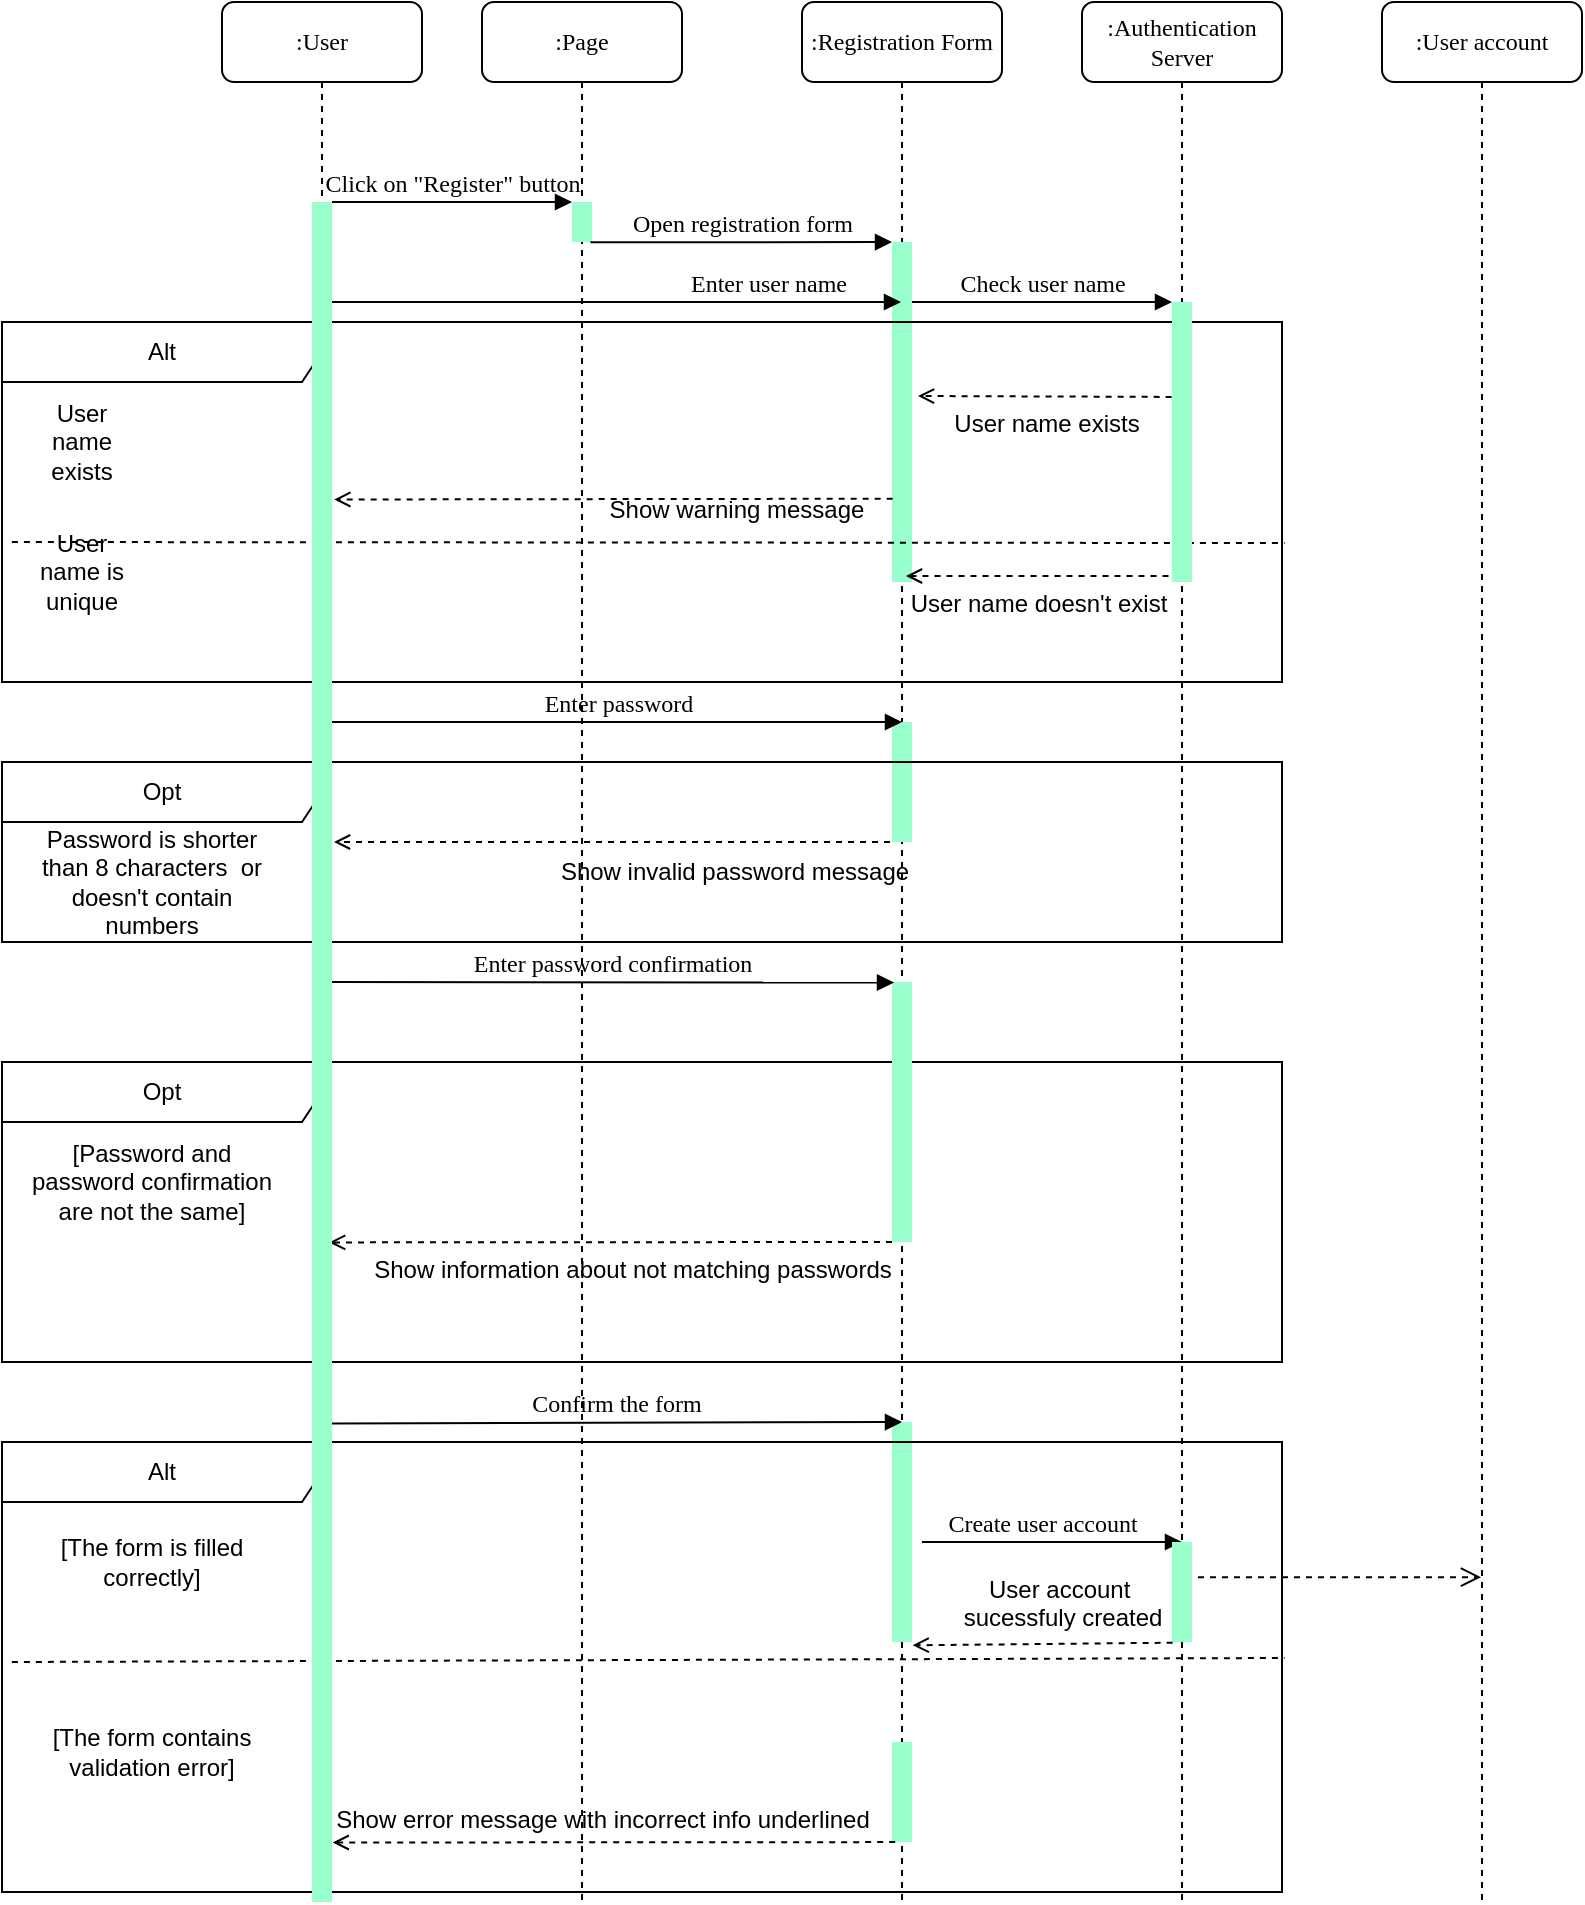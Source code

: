 <mxfile version="24.7.5">
  <diagram name="Page-1" id="13e1069c-82ec-6db2-03f1-153e76fe0fe0">
    <mxGraphModel dx="2137" dy="870" grid="0" gridSize="10" guides="0" tooltips="1" connect="1" arrows="1" fold="1" page="1" pageScale="1" pageWidth="1100" pageHeight="850" background="none" math="0" shadow="0">
      <root>
        <mxCell id="0" />
        <mxCell id="1" parent="0" />
        <mxCell id="7baba1c4bc27f4b0-2" value=":Page" style="shape=umlLifeline;perimeter=lifelinePerimeter;whiteSpace=wrap;html=1;container=1;collapsible=0;recursiveResize=0;outlineConnect=0;rounded=1;shadow=0;comic=0;labelBackgroundColor=none;strokeWidth=1;fontFamily=Verdana;fontSize=12;align=center;" parent="1" vertex="1">
          <mxGeometry x="240" y="80" width="100" height="950" as="geometry" />
        </mxCell>
        <mxCell id="7baba1c4bc27f4b0-10" value="" style="html=1;points=[];perimeter=orthogonalPerimeter;rounded=0;shadow=0;comic=0;labelBackgroundColor=none;strokeWidth=1;fontFamily=Verdana;fontSize=12;align=center;fillColor=#99FFCC;strokeColor=none;" parent="7baba1c4bc27f4b0-2" vertex="1">
          <mxGeometry x="45" y="100" width="10" height="20" as="geometry" />
        </mxCell>
        <mxCell id="7baba1c4bc27f4b0-3" value=":Registration Form" style="shape=umlLifeline;perimeter=lifelinePerimeter;whiteSpace=wrap;html=1;container=1;collapsible=0;recursiveResize=0;outlineConnect=0;rounded=1;shadow=0;comic=0;labelBackgroundColor=none;strokeWidth=1;fontFamily=Verdana;fontSize=12;align=center;" parent="1" vertex="1">
          <mxGeometry x="400" y="80" width="100" height="950" as="geometry" />
        </mxCell>
        <mxCell id="7baba1c4bc27f4b0-17" value="Check user name" style="html=1;verticalAlign=bottom;endArrow=block;labelBackgroundColor=none;fontFamily=Verdana;fontSize=12;edgeStyle=elbowEdgeStyle;elbow=vertical;" parent="7baba1c4bc27f4b0-3" edge="1">
          <mxGeometry relative="1" as="geometry">
            <mxPoint x="55" y="150" as="sourcePoint" />
            <Array as="points">
              <mxPoint x="60" y="150" />
            </Array>
            <mxPoint x="185" y="150" as="targetPoint" />
          </mxGeometry>
        </mxCell>
        <mxCell id="iImowtzehrR9jhTxPyKj-16" value="" style="html=1;points=[];perimeter=orthogonalPerimeter;rounded=0;shadow=0;comic=0;labelBackgroundColor=none;strokeWidth=1;fontFamily=Verdana;fontSize=12;align=center;fillColor=#99FFCC;strokeColor=none;" vertex="1" parent="7baba1c4bc27f4b0-3">
          <mxGeometry x="45" y="360" width="10" height="60" as="geometry" />
        </mxCell>
        <mxCell id="7baba1c4bc27f4b0-13" value="" style="html=1;points=[];perimeter=orthogonalPerimeter;rounded=0;shadow=0;comic=0;labelBackgroundColor=none;strokeWidth=1;fontFamily=Verdana;fontSize=12;align=center;fillColor=#99FFCC;strokeColor=none;" parent="7baba1c4bc27f4b0-3" vertex="1">
          <mxGeometry x="45" y="120" width="10" height="170" as="geometry" />
        </mxCell>
        <mxCell id="7baba1c4bc27f4b0-22" value="" style="html=1;points=[];perimeter=orthogonalPerimeter;rounded=0;shadow=0;comic=0;labelBackgroundColor=none;strokeWidth=1;fontFamily=Verdana;fontSize=12;align=center;fillColor=#99FFCC;strokeColor=none;" parent="7baba1c4bc27f4b0-3" vertex="1">
          <mxGeometry x="45" y="710" width="10" height="110" as="geometry" />
        </mxCell>
        <mxCell id="iImowtzehrR9jhTxPyKj-41" value="" style="html=1;points=[];perimeter=orthogonalPerimeter;rounded=0;shadow=0;comic=0;labelBackgroundColor=none;strokeWidth=1;fontFamily=Verdana;fontSize=12;align=center;fillColor=#99FFCC;strokeColor=none;" vertex="1" parent="7baba1c4bc27f4b0-3">
          <mxGeometry x="45" y="870" width="10" height="50" as="geometry" />
        </mxCell>
        <mxCell id="7baba1c4bc27f4b0-4" value=":Authentication Server" style="shape=umlLifeline;perimeter=lifelinePerimeter;whiteSpace=wrap;html=1;container=1;collapsible=0;recursiveResize=0;outlineConnect=0;rounded=1;shadow=0;comic=0;labelBackgroundColor=none;strokeWidth=1;fontFamily=Verdana;fontSize=12;align=center;" parent="1" vertex="1">
          <mxGeometry x="540" y="80" width="100" height="950" as="geometry" />
        </mxCell>
        <mxCell id="7baba1c4bc27f4b0-23" value="Enter password" style="html=1;verticalAlign=bottom;endArrow=block;labelBackgroundColor=none;fontFamily=Verdana;fontSize=12;" parent="1" source="7baba1c4bc27f4b0-9" edge="1">
          <mxGeometry relative="1" as="geometry">
            <mxPoint x="510" y="420" as="sourcePoint" />
            <mxPoint x="450" y="440" as="targetPoint" />
          </mxGeometry>
        </mxCell>
        <mxCell id="7baba1c4bc27f4b0-11" value="Click on &quot;Register&quot; button" style="html=1;verticalAlign=bottom;endArrow=block;entryX=0;entryY=0;labelBackgroundColor=none;fontFamily=Verdana;fontSize=12;edgeStyle=elbowEdgeStyle;elbow=vertical;" parent="1" source="7baba1c4bc27f4b0-9" target="7baba1c4bc27f4b0-10" edge="1">
          <mxGeometry relative="1" as="geometry">
            <mxPoint x="220" y="190" as="sourcePoint" />
          </mxGeometry>
        </mxCell>
        <mxCell id="7baba1c4bc27f4b0-14" value="Open registration form" style="html=1;verticalAlign=bottom;endArrow=block;entryX=0;entryY=0;labelBackgroundColor=none;fontFamily=Verdana;fontSize=12;edgeStyle=elbowEdgeStyle;elbow=vertical;exitX=0.924;exitY=1.007;exitDx=0;exitDy=0;exitPerimeter=0;" parent="1" source="7baba1c4bc27f4b0-10" target="7baba1c4bc27f4b0-13" edge="1">
          <mxGeometry relative="1" as="geometry">
            <mxPoint x="370" y="200" as="sourcePoint" />
          </mxGeometry>
        </mxCell>
        <mxCell id="iImowtzehrR9jhTxPyKj-2" value="Alt" style="shape=umlFrame;whiteSpace=wrap;html=1;pointerEvents=0;recursiveResize=0;container=1;collapsible=0;width=160;" vertex="1" parent="1">
          <mxGeometry y="240" width="640" height="180" as="geometry" />
        </mxCell>
        <mxCell id="iImowtzehrR9jhTxPyKj-5" value="User name exists" style="text;html=1;align=center;verticalAlign=middle;whiteSpace=wrap;rounded=0;" vertex="1" parent="iImowtzehrR9jhTxPyKj-2">
          <mxGeometry x="10" y="45" width="60" height="30" as="geometry" />
        </mxCell>
        <mxCell id="iImowtzehrR9jhTxPyKj-6" value="User name is unique" style="text;html=1;align=center;verticalAlign=middle;whiteSpace=wrap;rounded=0;" vertex="1" parent="iImowtzehrR9jhTxPyKj-2">
          <mxGeometry x="10" y="110" width="60" height="30" as="geometry" />
        </mxCell>
        <mxCell id="iImowtzehrR9jhTxPyKj-4" value="" style="endArrow=none;dashed=1;html=1;rounded=0;exitX=0.004;exitY=0.472;exitDx=0;exitDy=0;exitPerimeter=0;entryX=1.002;entryY=0.614;entryDx=0;entryDy=0;entryPerimeter=0;" edge="1" parent="iImowtzehrR9jhTxPyKj-2" target="iImowtzehrR9jhTxPyKj-2">
          <mxGeometry width="50" height="50" relative="1" as="geometry">
            <mxPoint x="4.95" y="110.0" as="sourcePoint" />
            <mxPoint x="550.0" y="110.0" as="targetPoint" />
          </mxGeometry>
        </mxCell>
        <mxCell id="iImowtzehrR9jhTxPyKj-9" value="" style="endArrow=open;html=1;rounded=0;align=center;verticalAlign=bottom;dashed=1;endFill=0;labelBackgroundColor=none;exitX=-0.019;exitY=0.339;exitDx=0;exitDy=0;exitPerimeter=0;" edge="1" parent="1" source="7baba1c4bc27f4b0-16">
          <mxGeometry relative="1" as="geometry">
            <mxPoint x="470" y="299.5" as="sourcePoint" />
            <mxPoint x="458" y="277" as="targetPoint" />
          </mxGeometry>
        </mxCell>
        <mxCell id="iImowtzehrR9jhTxPyKj-10" value="User name exists" style="resizable=0;html=1;align=center;verticalAlign=top;labelBackgroundColor=none;" connectable="0" vertex="1" parent="iImowtzehrR9jhTxPyKj-9">
          <mxGeometry relative="1" as="geometry" />
        </mxCell>
        <mxCell id="iImowtzehrR9jhTxPyKj-14" value="" style="endArrow=open;html=1;rounded=0;align=center;verticalAlign=bottom;dashed=1;endFill=0;labelBackgroundColor=none;exitX=0.033;exitY=0.755;exitDx=0;exitDy=0;exitPerimeter=0;entryX=1.113;entryY=0.175;entryDx=0;entryDy=0;entryPerimeter=0;" edge="1" parent="1" source="7baba1c4bc27f4b0-13" target="7baba1c4bc27f4b0-9">
          <mxGeometry relative="1" as="geometry">
            <mxPoint x="440" y="328" as="sourcePoint" />
            <mxPoint x="154" y="328" as="targetPoint" />
          </mxGeometry>
        </mxCell>
        <mxCell id="iImowtzehrR9jhTxPyKj-15" value="Show warning message " style="resizable=0;html=1;align=center;verticalAlign=top;labelBackgroundColor=none;fillColor=#FFFFFF;" connectable="0" vertex="1" parent="iImowtzehrR9jhTxPyKj-14">
          <mxGeometry relative="1" as="geometry">
            <mxPoint x="61" y="-9" as="offset" />
          </mxGeometry>
        </mxCell>
        <mxCell id="iImowtzehrR9jhTxPyKj-17" value="Opt" style="shape=umlFrame;whiteSpace=wrap;html=1;pointerEvents=0;recursiveResize=0;container=1;collapsible=0;width=160;" vertex="1" parent="1">
          <mxGeometry y="460" width="640" height="90" as="geometry" />
        </mxCell>
        <mxCell id="iImowtzehrR9jhTxPyKj-18" value="Password is shorter than 8 characters&amp;nbsp; or doesn&#39;t contain numbers" style="text;html=1;align=center;verticalAlign=middle;whiteSpace=wrap;rounded=0;" vertex="1" parent="iImowtzehrR9jhTxPyKj-17">
          <mxGeometry x="10" y="45" width="130" height="30" as="geometry" />
        </mxCell>
        <mxCell id="iImowtzehrR9jhTxPyKj-27" value="Opt" style="shape=umlFrame;whiteSpace=wrap;html=1;pointerEvents=0;recursiveResize=0;container=1;collapsible=0;width=160;" vertex="1" parent="iImowtzehrR9jhTxPyKj-17">
          <mxGeometry y="150" width="640" height="150" as="geometry" />
        </mxCell>
        <mxCell id="iImowtzehrR9jhTxPyKj-28" value="[Password and password confirmation are not the same]" style="text;html=1;align=center;verticalAlign=middle;whiteSpace=wrap;rounded=0;" vertex="1" parent="iImowtzehrR9jhTxPyKj-27">
          <mxGeometry x="10" y="45" width="130" height="30" as="geometry" />
        </mxCell>
        <mxCell id="iImowtzehrR9jhTxPyKj-25" value="" style="html=1;points=[];perimeter=orthogonalPerimeter;rounded=0;shadow=0;comic=0;labelBackgroundColor=none;strokeWidth=1;fontFamily=Verdana;fontSize=12;align=center;fillColor=#99FFCC;strokeColor=none;" vertex="1" parent="iImowtzehrR9jhTxPyKj-27">
          <mxGeometry x="445" y="-40" width="10" height="130" as="geometry" />
        </mxCell>
        <mxCell id="iImowtzehrR9jhTxPyKj-29" value="" style="endArrow=open;html=1;rounded=0;align=center;verticalAlign=bottom;dashed=1;endFill=0;labelBackgroundColor=none;entryX=0.856;entryY=0.612;entryDx=0;entryDy=0;entryPerimeter=0;" edge="1" parent="iImowtzehrR9jhTxPyKj-27" target="7baba1c4bc27f4b0-9">
          <mxGeometry relative="1" as="geometry">
            <mxPoint x="445" y="90" as="sourcePoint" />
            <mxPoint x="155" y="90" as="targetPoint" />
          </mxGeometry>
        </mxCell>
        <mxCell id="iImowtzehrR9jhTxPyKj-30" value="Show information about not matching passwords" style="resizable=0;html=1;align=center;verticalAlign=top;labelBackgroundColor=none;" connectable="0" vertex="1" parent="iImowtzehrR9jhTxPyKj-29">
          <mxGeometry relative="1" as="geometry">
            <mxPoint x="10" as="offset" />
          </mxGeometry>
        </mxCell>
        <mxCell id="iImowtzehrR9jhTxPyKj-11" value="" style="endArrow=open;html=1;rounded=0;align=center;verticalAlign=bottom;dashed=1;endFill=0;labelBackgroundColor=none;exitX=-0.175;exitY=0.979;exitDx=0;exitDy=0;exitPerimeter=0;" edge="1" parent="1" source="7baba1c4bc27f4b0-16">
          <mxGeometry relative="1" as="geometry">
            <mxPoint x="514.66" y="364.66" as="sourcePoint" />
            <mxPoint x="452" y="367" as="targetPoint" />
          </mxGeometry>
        </mxCell>
        <mxCell id="iImowtzehrR9jhTxPyKj-12" value="User name doesn&#39;t exist" style="resizable=0;html=1;align=center;verticalAlign=top;labelBackgroundColor=none;" connectable="0" vertex="1" parent="iImowtzehrR9jhTxPyKj-11">
          <mxGeometry relative="1" as="geometry" />
        </mxCell>
        <mxCell id="iImowtzehrR9jhTxPyKj-23" value="" style="endArrow=open;html=1;rounded=0;align=center;verticalAlign=bottom;dashed=1;endFill=0;labelBackgroundColor=none;" edge="1" parent="1">
          <mxGeometry relative="1" as="geometry">
            <mxPoint x="444" y="500" as="sourcePoint" />
            <mxPoint x="166" y="500" as="targetPoint" />
          </mxGeometry>
        </mxCell>
        <mxCell id="iImowtzehrR9jhTxPyKj-24" value="Show invalid password message" style="resizable=0;html=1;align=center;verticalAlign=top;labelBackgroundColor=none;" connectable="0" vertex="1" parent="iImowtzehrR9jhTxPyKj-23">
          <mxGeometry relative="1" as="geometry">
            <mxPoint x="61" y="1" as="offset" />
          </mxGeometry>
        </mxCell>
        <mxCell id="iImowtzehrR9jhTxPyKj-32" value="Alt" style="shape=umlFrame;whiteSpace=wrap;html=1;pointerEvents=0;recursiveResize=0;container=1;collapsible=0;width=160;" vertex="1" parent="1">
          <mxGeometry y="800" width="640" height="225" as="geometry" />
        </mxCell>
        <mxCell id="iImowtzehrR9jhTxPyKj-33" value="[The form is filled correctly]" style="text;html=1;align=center;verticalAlign=middle;whiteSpace=wrap;rounded=0;" vertex="1" parent="iImowtzehrR9jhTxPyKj-32">
          <mxGeometry x="10" y="45" width="130" height="30" as="geometry" />
        </mxCell>
        <mxCell id="iImowtzehrR9jhTxPyKj-34" value="[The form contains validation error]" style="text;html=1;align=center;verticalAlign=middle;whiteSpace=wrap;rounded=0;" vertex="1" parent="iImowtzehrR9jhTxPyKj-32">
          <mxGeometry x="10" y="140" width="130" height="30" as="geometry" />
        </mxCell>
        <mxCell id="iImowtzehrR9jhTxPyKj-35" value="" style="endArrow=none;dashed=1;html=1;rounded=0;exitX=0.004;exitY=0.472;exitDx=0;exitDy=0;exitPerimeter=0;entryX=1.002;entryY=0.48;entryDx=0;entryDy=0;entryPerimeter=0;" edge="1" parent="iImowtzehrR9jhTxPyKj-32" target="iImowtzehrR9jhTxPyKj-32">
          <mxGeometry width="50" height="50" relative="1" as="geometry">
            <mxPoint x="4.95" y="110.0" as="sourcePoint" />
            <mxPoint x="550.0" y="110.0" as="targetPoint" />
          </mxGeometry>
        </mxCell>
        <mxCell id="iImowtzehrR9jhTxPyKj-38" value="Create user account" style="html=1;verticalAlign=bottom;endArrow=block;labelBackgroundColor=none;fontFamily=Verdana;fontSize=12;entryX=0.5;entryY=0;entryDx=0;entryDy=0;entryPerimeter=0;" edge="1" parent="iImowtzehrR9jhTxPyKj-32" target="iImowtzehrR9jhTxPyKj-37">
          <mxGeometry x="-0.077" relative="1" as="geometry">
            <mxPoint x="460" y="50" as="sourcePoint" />
            <mxPoint x="735" y="50" as="targetPoint" />
            <mxPoint as="offset" />
          </mxGeometry>
        </mxCell>
        <mxCell id="iImowtzehrR9jhTxPyKj-37" value="" style="html=1;points=[];perimeter=orthogonalPerimeter;rounded=0;shadow=0;comic=0;labelBackgroundColor=none;strokeWidth=1;fontFamily=Verdana;fontSize=12;align=center;fillColor=#99FFCC;strokeColor=none;" vertex="1" parent="iImowtzehrR9jhTxPyKj-32">
          <mxGeometry x="585" y="50" width="10" height="50" as="geometry" />
        </mxCell>
        <mxCell id="7baba1c4bc27f4b0-16" value="" style="html=1;points=[];perimeter=orthogonalPerimeter;rounded=0;shadow=0;comic=0;labelBackgroundColor=none;strokeWidth=1;fontFamily=Verdana;fontSize=12;align=center;fillColor=#99FFCC;strokeColor=none;" parent="1" vertex="1">
          <mxGeometry x="585" y="230" width="10" height="140" as="geometry" />
        </mxCell>
        <mxCell id="7baba1c4bc27f4b0-8" value=":User" style="shape=umlLifeline;perimeter=lifelinePerimeter;whiteSpace=wrap;html=1;container=1;collapsible=0;recursiveResize=0;outlineConnect=0;rounded=1;shadow=0;comic=0;labelBackgroundColor=none;strokeWidth=1;fontFamily=Verdana;fontSize=12;align=center;" parent="1" vertex="1">
          <mxGeometry x="110" y="80" width="100" height="950" as="geometry" />
        </mxCell>
        <mxCell id="7baba1c4bc27f4b0-9" value="" style="html=1;points=[];perimeter=orthogonalPerimeter;rounded=0;shadow=0;comic=0;labelBackgroundColor=none;strokeWidth=1;fontFamily=Verdana;fontSize=12;align=center;fillColor=#99FFCC;strokeColor=none;" parent="7baba1c4bc27f4b0-8" vertex="1">
          <mxGeometry x="45" y="100" width="10" height="850" as="geometry" />
        </mxCell>
        <mxCell id="iImowtzehrR9jhTxPyKj-1" value="Enter user name" style="html=1;verticalAlign=bottom;endArrow=block;labelBackgroundColor=none;fontFamily=Verdana;fontSize=12;edgeStyle=elbowEdgeStyle;elbow=vertical;" edge="1" parent="7baba1c4bc27f4b0-8" target="7baba1c4bc27f4b0-3">
          <mxGeometry x="0.528" relative="1" as="geometry">
            <mxPoint x="55" y="150" as="sourcePoint" />
            <Array as="points" />
            <mxPoint x="340" y="150" as="targetPoint" />
            <mxPoint as="offset" />
          </mxGeometry>
        </mxCell>
        <mxCell id="iImowtzehrR9jhTxPyKj-26" value="Enter password confirmation" style="html=1;verticalAlign=bottom;endArrow=block;labelBackgroundColor=none;fontFamily=Verdana;fontSize=12;entryX=0.102;entryY=0.002;entryDx=0;entryDy=0;entryPerimeter=0;" edge="1" parent="7baba1c4bc27f4b0-8" target="iImowtzehrR9jhTxPyKj-25">
          <mxGeometry relative="1" as="geometry">
            <mxPoint x="55" y="490" as="sourcePoint" />
            <mxPoint x="340" y="490" as="targetPoint" />
          </mxGeometry>
        </mxCell>
        <mxCell id="iImowtzehrR9jhTxPyKj-31" value="Confirm the form" style="html=1;verticalAlign=bottom;endArrow=block;labelBackgroundColor=none;fontFamily=Verdana;fontSize=12;exitX=1.4;exitY=0.694;exitDx=0;exitDy=0;exitPerimeter=0;entryX=0.5;entryY=0;entryDx=0;entryDy=0;entryPerimeter=0;" edge="1" parent="7baba1c4bc27f4b0-8" target="7baba1c4bc27f4b0-22">
          <mxGeometry relative="1" as="geometry">
            <mxPoint x="55" y="710.72" as="sourcePoint" />
            <mxPoint x="330" y="710" as="targetPoint" />
          </mxGeometry>
        </mxCell>
        <mxCell id="iImowtzehrR9jhTxPyKj-36" value=":User account" style="shape=umlLifeline;perimeter=lifelinePerimeter;whiteSpace=wrap;html=1;container=1;collapsible=0;recursiveResize=0;outlineConnect=0;rounded=1;shadow=0;comic=0;labelBackgroundColor=none;strokeWidth=1;fontFamily=Verdana;fontSize=12;align=center;" vertex="1" parent="1">
          <mxGeometry x="690" y="80" width="100" height="950" as="geometry" />
        </mxCell>
        <mxCell id="iImowtzehrR9jhTxPyKj-39" value="" style="endArrow=open;html=1;rounded=0;align=center;verticalAlign=bottom;dashed=1;endFill=0;labelBackgroundColor=none;entryX=1.033;entryY=1.015;entryDx=0;entryDy=0;entryPerimeter=0;exitX=0.031;exitY=1.007;exitDx=0;exitDy=0;exitPerimeter=0;" edge="1" parent="1" source="iImowtzehrR9jhTxPyKj-37" target="7baba1c4bc27f4b0-22">
          <mxGeometry relative="1" as="geometry">
            <mxPoint x="741" y="900" as="sourcePoint" />
            <mxPoint x="460" y="900" as="targetPoint" />
          </mxGeometry>
        </mxCell>
        <mxCell id="iImowtzehrR9jhTxPyKj-40" value="&lt;div&gt;User account&amp;nbsp;&lt;/div&gt;&lt;div&gt;sucessfuly created&lt;/div&gt;" style="resizable=0;html=1;align=center;verticalAlign=top;labelBackgroundColor=none;" connectable="0" vertex="1" parent="iImowtzehrR9jhTxPyKj-39">
          <mxGeometry relative="1" as="geometry">
            <mxPoint x="9" y="-41" as="offset" />
          </mxGeometry>
        </mxCell>
        <mxCell id="iImowtzehrR9jhTxPyKj-42" value="" style="endArrow=open;html=1;rounded=0;align=center;verticalAlign=bottom;dashed=1;endFill=0;labelBackgroundColor=none;exitX=0.159;exitY=1.001;exitDx=0;exitDy=0;exitPerimeter=0;entryX=1.036;entryY=0.965;entryDx=0;entryDy=0;entryPerimeter=0;" edge="1" parent="1" source="iImowtzehrR9jhTxPyKj-41" target="7baba1c4bc27f4b0-9">
          <mxGeometry relative="1" as="geometry">
            <mxPoint x="440" y="1000" as="sourcePoint" />
            <mxPoint x="170" y="1000" as="targetPoint" />
          </mxGeometry>
        </mxCell>
        <mxCell id="iImowtzehrR9jhTxPyKj-43" value="Show error message with incorrect info underlined" style="resizable=0;html=1;align=center;verticalAlign=top;labelBackgroundColor=none;" connectable="0" vertex="1" parent="iImowtzehrR9jhTxPyKj-42">
          <mxGeometry relative="1" as="geometry">
            <mxPoint x="-6" y="-25" as="offset" />
          </mxGeometry>
        </mxCell>
        <mxCell id="iImowtzehrR9jhTxPyKj-44" value="" style="endArrow=open;startArrow=none;endFill=0;startFill=0;endSize=8;html=1;verticalAlign=bottom;dashed=1;labelBackgroundColor=none;rounded=0;exitX=1.3;exitY=0.352;exitDx=0;exitDy=0;exitPerimeter=0;" edge="1" parent="1" source="iImowtzehrR9jhTxPyKj-37" target="iImowtzehrR9jhTxPyKj-36">
          <mxGeometry width="160" relative="1" as="geometry">
            <mxPoint x="270" y="950" as="sourcePoint" />
            <mxPoint x="430" y="950" as="targetPoint" />
          </mxGeometry>
        </mxCell>
      </root>
    </mxGraphModel>
  </diagram>
</mxfile>
